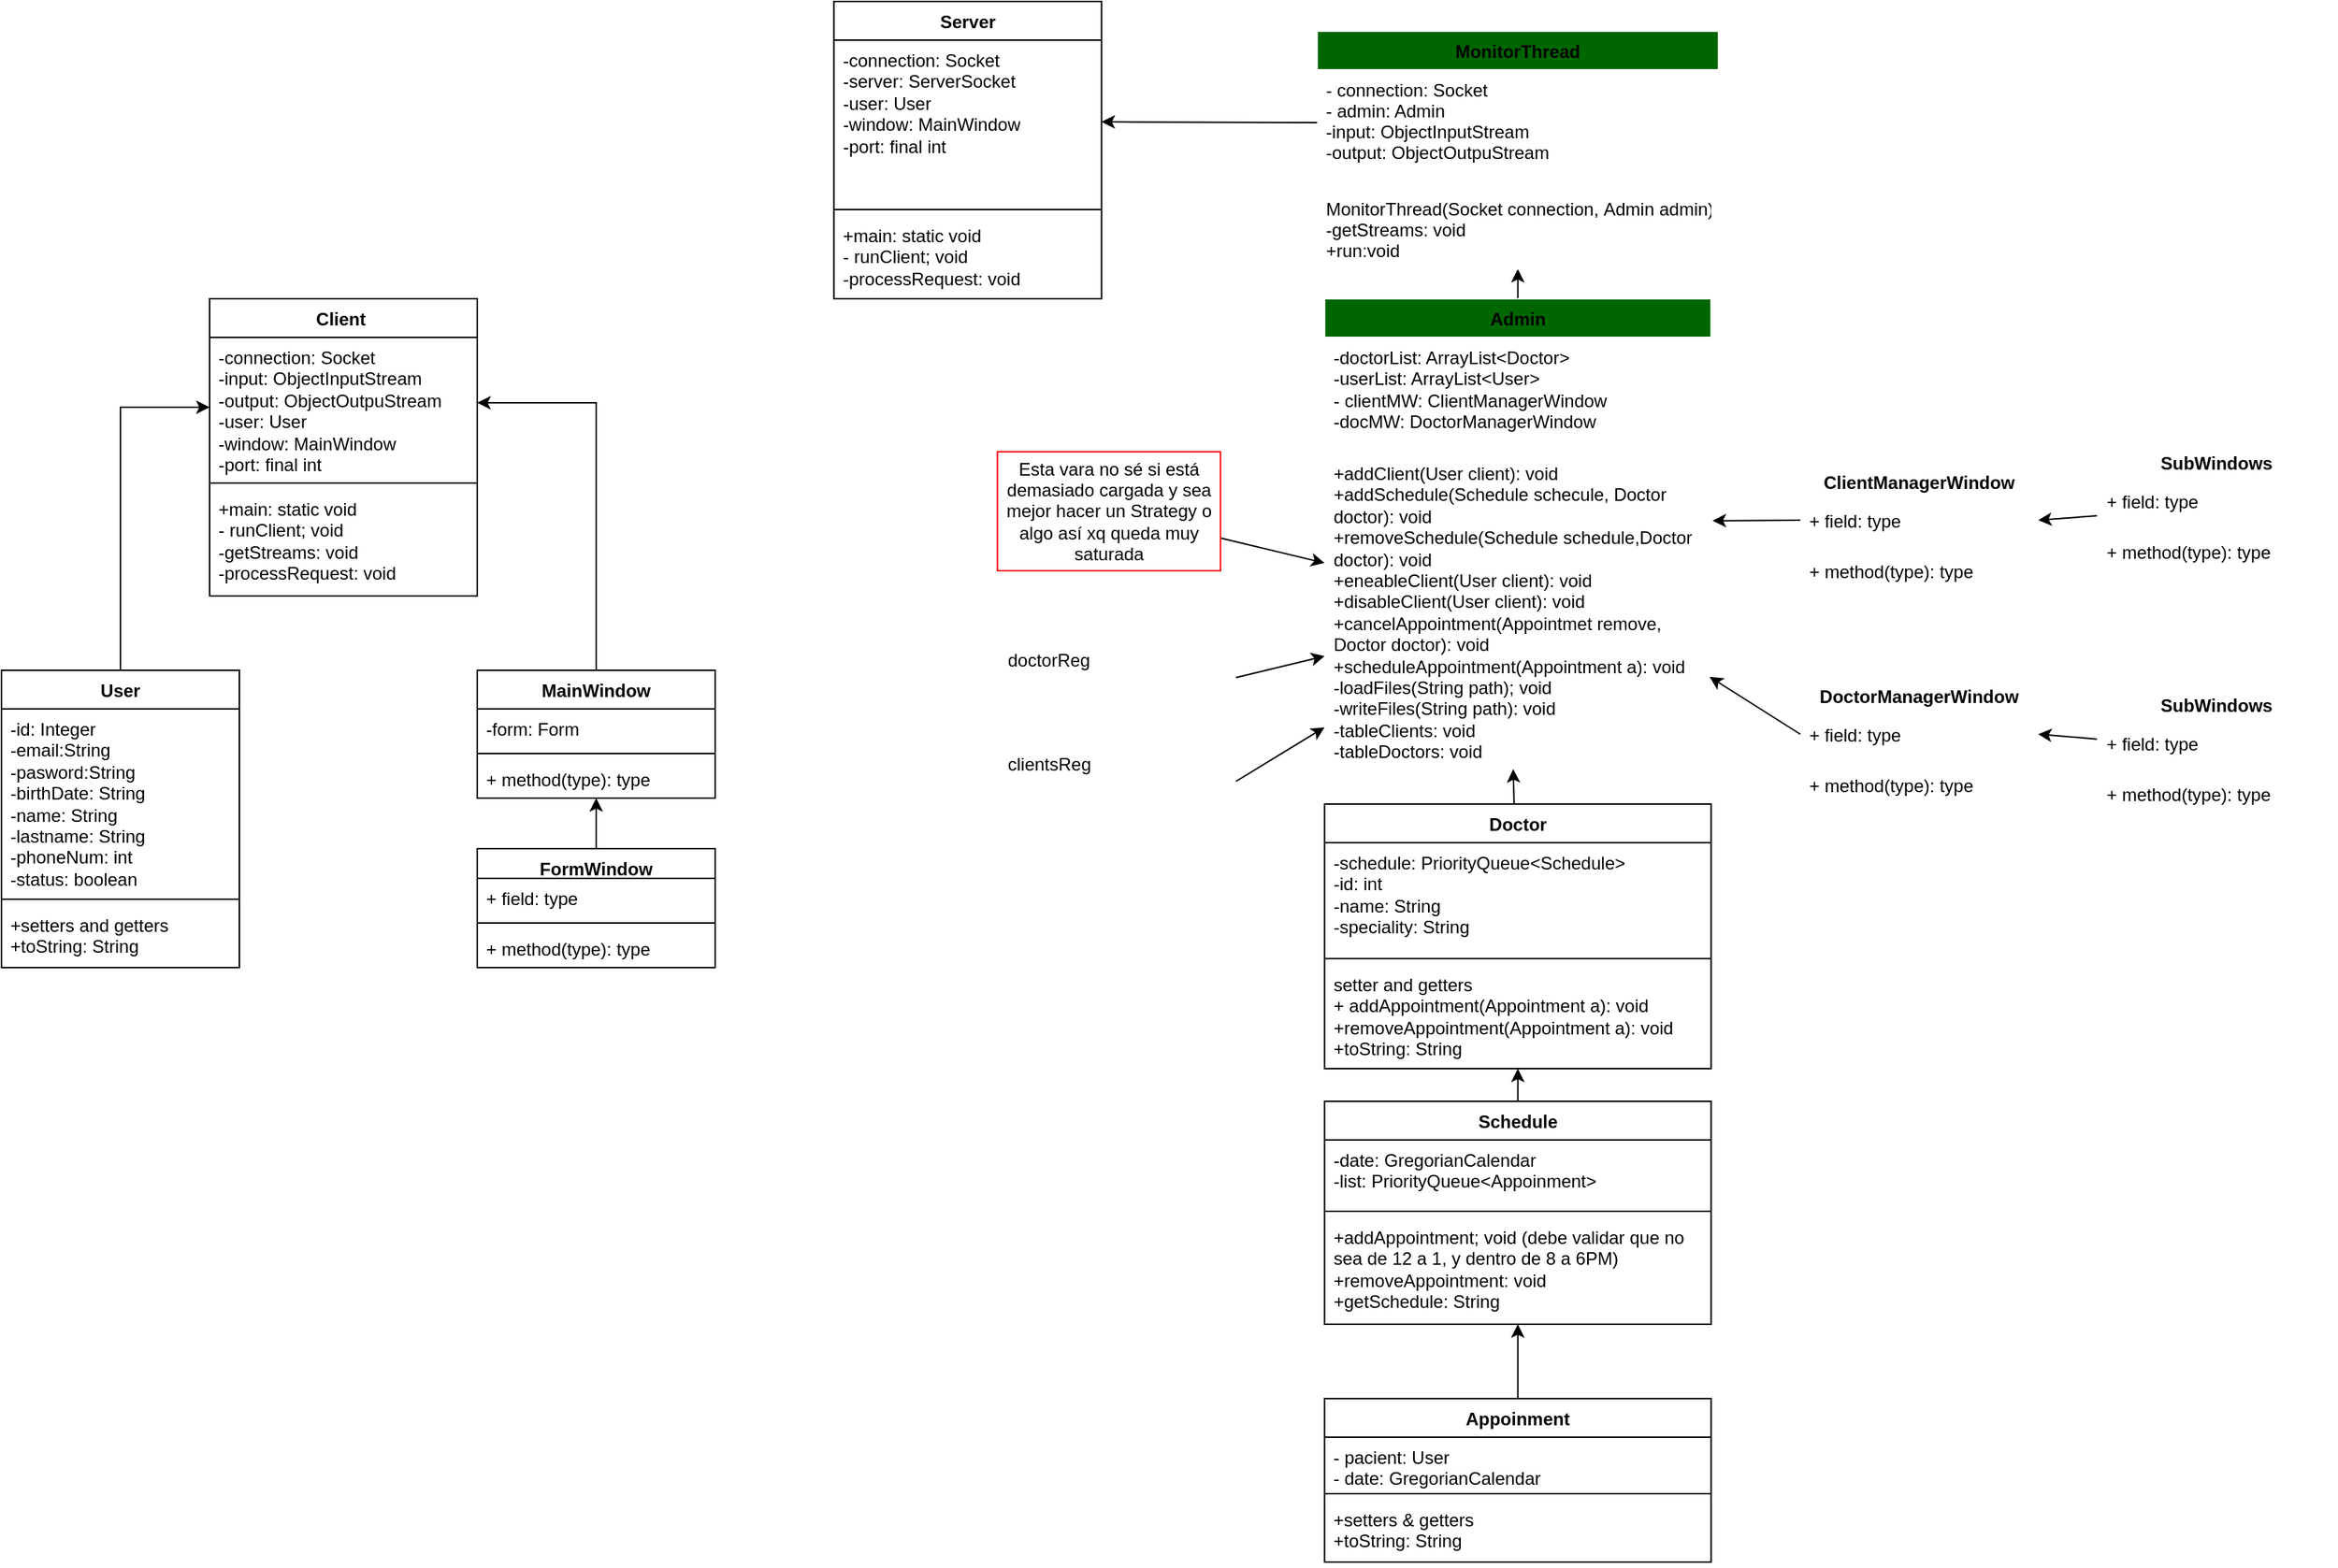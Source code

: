 <mxfile>
    <diagram name="Page-1" id="oQyI5t3MdTqM5o-fADTn">
        <mxGraphModel dx="739" dy="322" grid="1" gridSize="10" guides="1" tooltips="1" connect="1" arrows="1" fold="1" page="1" pageScale="1" pageWidth="850" pageHeight="1100" math="0" shadow="0">
            <root>
                <mxCell id="0"/>
                <mxCell id="1" parent="0"/>
                <mxCell id="qJT7mCyAYyMjX8clzDPy-29" style="edgeStyle=orthogonalEdgeStyle;rounded=0;orthogonalLoop=1;jettySize=auto;html=1;" parent="1" source="qJT7mCyAYyMjX8clzDPy-1" target="qJT7mCyAYyMjX8clzDPy-10" edge="1">
                    <mxGeometry relative="1" as="geometry"/>
                </mxCell>
                <mxCell id="qJT7mCyAYyMjX8clzDPy-1" value="User" style="swimlane;fontStyle=1;align=center;verticalAlign=top;childLayout=stackLayout;horizontal=1;startSize=26;horizontalStack=0;resizeParent=1;resizeParentMax=0;resizeLast=0;collapsible=1;marginBottom=0;whiteSpace=wrap;html=1;" parent="1" vertex="1">
                    <mxGeometry x="130" y="450" width="160" height="200" as="geometry"/>
                </mxCell>
                <mxCell id="qJT7mCyAYyMjX8clzDPy-2" value="-id: Integer&lt;div&gt;-email:String&lt;/div&gt;&lt;div&gt;-pasword:String&lt;/div&gt;&lt;div&gt;-birthDate: String&lt;/div&gt;&lt;div&gt;-name: String&lt;/div&gt;&lt;div&gt;-lastname: String&lt;/div&gt;&lt;div&gt;-phoneNum: int&lt;/div&gt;&lt;div&gt;-status: boolean&lt;/div&gt;" style="text;strokeColor=none;fillColor=none;align=left;verticalAlign=top;spacingLeft=4;spacingRight=4;overflow=hidden;rotatable=0;points=[[0,0.5],[1,0.5]];portConstraint=eastwest;whiteSpace=wrap;html=1;" parent="qJT7mCyAYyMjX8clzDPy-1" vertex="1">
                    <mxGeometry y="26" width="160" height="124" as="geometry"/>
                </mxCell>
                <mxCell id="qJT7mCyAYyMjX8clzDPy-3" value="" style="line;strokeWidth=1;fillColor=none;align=left;verticalAlign=middle;spacingTop=-1;spacingLeft=3;spacingRight=3;rotatable=0;labelPosition=right;points=[];portConstraint=eastwest;strokeColor=inherit;" parent="qJT7mCyAYyMjX8clzDPy-1" vertex="1">
                    <mxGeometry y="150" width="160" height="8" as="geometry"/>
                </mxCell>
                <mxCell id="qJT7mCyAYyMjX8clzDPy-4" value="+setters and getters&lt;div&gt;+toString: String&lt;/div&gt;" style="text;strokeColor=none;fillColor=none;align=left;verticalAlign=top;spacingLeft=4;spacingRight=4;overflow=hidden;rotatable=0;points=[[0,0.5],[1,0.5]];portConstraint=eastwest;whiteSpace=wrap;html=1;" parent="qJT7mCyAYyMjX8clzDPy-1" vertex="1">
                    <mxGeometry y="158" width="160" height="42" as="geometry"/>
                </mxCell>
                <mxCell id="55" style="edgeStyle=none;html=1;" edge="1" parent="1" source="qJT7mCyAYyMjX8clzDPy-5" target="qJT7mCyAYyMjX8clzDPy-16">
                    <mxGeometry relative="1" as="geometry"/>
                </mxCell>
                <mxCell id="qJT7mCyAYyMjX8clzDPy-5" value="FormWindow" style="swimlane;fontStyle=1;align=center;verticalAlign=top;childLayout=stackLayout;horizontal=1;startSize=20;horizontalStack=0;resizeParent=1;resizeParentMax=0;resizeLast=0;collapsible=1;marginBottom=0;whiteSpace=wrap;html=1;" parent="1" vertex="1">
                    <mxGeometry x="450" y="570" width="160" height="80" as="geometry">
                        <mxRectangle x="760" y="1190" width="70" height="30" as="alternateBounds"/>
                    </mxGeometry>
                </mxCell>
                <mxCell id="qJT7mCyAYyMjX8clzDPy-6" value="+ field: type" style="text;strokeColor=none;fillColor=none;align=left;verticalAlign=top;spacingLeft=4;spacingRight=4;overflow=hidden;rotatable=0;points=[[0,0.5],[1,0.5]];portConstraint=eastwest;whiteSpace=wrap;html=1;" parent="qJT7mCyAYyMjX8clzDPy-5" vertex="1">
                    <mxGeometry y="20" width="160" height="26" as="geometry"/>
                </mxCell>
                <mxCell id="qJT7mCyAYyMjX8clzDPy-7" value="" style="line;strokeWidth=1;fillColor=none;align=left;verticalAlign=middle;spacingTop=-1;spacingLeft=3;spacingRight=3;rotatable=0;labelPosition=right;points=[];portConstraint=eastwest;strokeColor=inherit;" parent="qJT7mCyAYyMjX8clzDPy-5" vertex="1">
                    <mxGeometry y="46" width="160" height="8" as="geometry"/>
                </mxCell>
                <mxCell id="qJT7mCyAYyMjX8clzDPy-8" value="+ method(type): type" style="text;strokeColor=none;fillColor=none;align=left;verticalAlign=top;spacingLeft=4;spacingRight=4;overflow=hidden;rotatable=0;points=[[0,0.5],[1,0.5]];portConstraint=eastwest;whiteSpace=wrap;html=1;" parent="qJT7mCyAYyMjX8clzDPy-5" vertex="1">
                    <mxGeometry y="54" width="160" height="26" as="geometry"/>
                </mxCell>
                <mxCell id="qJT7mCyAYyMjX8clzDPy-9" value="Client&amp;nbsp;" style="swimlane;fontStyle=1;align=center;verticalAlign=top;childLayout=stackLayout;horizontal=1;startSize=26;horizontalStack=0;resizeParent=1;resizeParentMax=0;resizeLast=0;collapsible=1;marginBottom=0;whiteSpace=wrap;html=1;" parent="1" vertex="1">
                    <mxGeometry x="270" y="200" width="180" height="200" as="geometry"/>
                </mxCell>
                <mxCell id="qJT7mCyAYyMjX8clzDPy-10" value="-connection: Socket&lt;div&gt;-input: ObjectInputStream&lt;/div&gt;&lt;div&gt;-output: ObjectOutpuStream&lt;/div&gt;&lt;div&gt;-user: User&lt;/div&gt;&lt;div&gt;-window: MainWindow&lt;/div&gt;&lt;div&gt;-port: final int&lt;/div&gt;&lt;div&gt;&lt;br&gt;&lt;/div&gt;&lt;div&gt;&lt;br&gt;&lt;/div&gt;" style="text;strokeColor=none;fillColor=none;align=left;verticalAlign=top;spacingLeft=4;spacingRight=4;overflow=hidden;rotatable=0;points=[[0,0.5],[1,0.5]];portConstraint=eastwest;whiteSpace=wrap;html=1;" parent="qJT7mCyAYyMjX8clzDPy-9" vertex="1">
                    <mxGeometry y="26" width="180" height="94" as="geometry"/>
                </mxCell>
                <mxCell id="qJT7mCyAYyMjX8clzDPy-11" value="" style="line;strokeWidth=1;fillColor=none;align=left;verticalAlign=middle;spacingTop=-1;spacingLeft=3;spacingRight=3;rotatable=0;labelPosition=right;points=[];portConstraint=eastwest;strokeColor=inherit;" parent="qJT7mCyAYyMjX8clzDPy-9" vertex="1">
                    <mxGeometry y="120" width="180" height="8" as="geometry"/>
                </mxCell>
                <mxCell id="qJT7mCyAYyMjX8clzDPy-12" value="+main: static void&lt;div&gt;- runClient; void&lt;/div&gt;&lt;div&gt;-getStreams: void&lt;/div&gt;&lt;div&gt;-processRequest: void&lt;/div&gt;" style="text;strokeColor=none;fillColor=none;align=left;verticalAlign=top;spacingLeft=4;spacingRight=4;overflow=hidden;rotatable=0;points=[[0,0.5],[1,0.5]];portConstraint=eastwest;whiteSpace=wrap;html=1;" parent="qJT7mCyAYyMjX8clzDPy-9" vertex="1">
                    <mxGeometry y="128" width="180" height="72" as="geometry"/>
                </mxCell>
                <mxCell id="qJT7mCyAYyMjX8clzDPy-13" value="MainWindow" style="swimlane;fontStyle=1;align=center;verticalAlign=top;childLayout=stackLayout;horizontal=1;startSize=26;horizontalStack=0;resizeParent=1;resizeParentMax=0;resizeLast=0;collapsible=1;marginBottom=0;whiteSpace=wrap;html=1;" parent="1" vertex="1">
                    <mxGeometry x="450" y="450" width="160" height="86" as="geometry"/>
                </mxCell>
                <mxCell id="qJT7mCyAYyMjX8clzDPy-14" value="-form: Form" style="text;strokeColor=none;fillColor=none;align=left;verticalAlign=top;spacingLeft=4;spacingRight=4;overflow=hidden;rotatable=0;points=[[0,0.5],[1,0.5]];portConstraint=eastwest;whiteSpace=wrap;html=1;" parent="qJT7mCyAYyMjX8clzDPy-13" vertex="1">
                    <mxGeometry y="26" width="160" height="26" as="geometry"/>
                </mxCell>
                <mxCell id="qJT7mCyAYyMjX8clzDPy-15" value="" style="line;strokeWidth=1;fillColor=none;align=left;verticalAlign=middle;spacingTop=-1;spacingLeft=3;spacingRight=3;rotatable=0;labelPosition=right;points=[];portConstraint=eastwest;strokeColor=inherit;" parent="qJT7mCyAYyMjX8clzDPy-13" vertex="1">
                    <mxGeometry y="52" width="160" height="8" as="geometry"/>
                </mxCell>
                <mxCell id="qJT7mCyAYyMjX8clzDPy-16" value="+ method(type): type" style="text;strokeColor=none;fillColor=none;align=left;verticalAlign=top;spacingLeft=4;spacingRight=4;overflow=hidden;rotatable=0;points=[[0,0.5],[1,0.5]];portConstraint=eastwest;whiteSpace=wrap;html=1;" parent="qJT7mCyAYyMjX8clzDPy-13" vertex="1">
                    <mxGeometry y="60" width="160" height="26" as="geometry"/>
                </mxCell>
                <mxCell id="10" style="edgeStyle=none;html=1;" edge="1" parent="1" source="qJT7mCyAYyMjX8clzDPy-17" target="qJT7mCyAYyMjX8clzDPy-24">
                    <mxGeometry relative="1" as="geometry"/>
                </mxCell>
                <mxCell id="qJT7mCyAYyMjX8clzDPy-17" value="Schedule" style="swimlane;fontStyle=1;align=center;verticalAlign=top;childLayout=stackLayout;horizontal=1;startSize=26;horizontalStack=0;resizeParent=1;resizeParentMax=0;resizeLast=0;collapsible=1;marginBottom=0;whiteSpace=wrap;html=1;" parent="1" vertex="1">
                    <mxGeometry x="1019.86" y="740" width="260" height="150" as="geometry"/>
                </mxCell>
                <mxCell id="qJT7mCyAYyMjX8clzDPy-18" value="-date: GregorianCalendar&lt;div&gt;-list: PriorityQueue&amp;lt;Appoinment&amp;gt;&lt;/div&gt;" style="text;strokeColor=none;fillColor=none;align=left;verticalAlign=top;spacingLeft=4;spacingRight=4;overflow=hidden;rotatable=0;points=[[0,0.5],[1,0.5]];portConstraint=eastwest;whiteSpace=wrap;html=1;" parent="qJT7mCyAYyMjX8clzDPy-17" vertex="1">
                    <mxGeometry y="26" width="260" height="44" as="geometry"/>
                </mxCell>
                <mxCell id="qJT7mCyAYyMjX8clzDPy-19" value="" style="line;strokeWidth=1;fillColor=none;align=left;verticalAlign=middle;spacingTop=-1;spacingLeft=3;spacingRight=3;rotatable=0;labelPosition=right;points=[];portConstraint=eastwest;strokeColor=inherit;" parent="qJT7mCyAYyMjX8clzDPy-17" vertex="1">
                    <mxGeometry y="70" width="260" height="8" as="geometry"/>
                </mxCell>
                <mxCell id="qJT7mCyAYyMjX8clzDPy-20" value="+addAppointment; void (debe validar que no sea de 12 a 1, y dentro de 8 a 6PM)&lt;div&gt;+removeAppointment: void&lt;br&gt;+getSchedule: String&lt;/div&gt;" style="text;strokeColor=none;fillColor=none;align=left;verticalAlign=top;spacingLeft=4;spacingRight=4;overflow=hidden;rotatable=0;points=[[0,0.5],[1,0.5]];portConstraint=eastwest;whiteSpace=wrap;html=1;" parent="qJT7mCyAYyMjX8clzDPy-17" vertex="1">
                    <mxGeometry y="78" width="260" height="72" as="geometry"/>
                </mxCell>
                <mxCell id="7" style="html=1;entryX=0.488;entryY=1.012;entryDx=0;entryDy=0;entryPerimeter=0;" edge="1" parent="1" source="qJT7mCyAYyMjX8clzDPy-21" target="qJT7mCyAYyMjX8clzDPy-28">
                    <mxGeometry relative="1" as="geometry"/>
                </mxCell>
                <mxCell id="qJT7mCyAYyMjX8clzDPy-21" value="Doctor" style="swimlane;fontStyle=1;align=center;verticalAlign=top;childLayout=stackLayout;horizontal=1;startSize=26;horizontalStack=0;resizeParent=1;resizeParentMax=0;resizeLast=0;collapsible=1;marginBottom=0;whiteSpace=wrap;html=1;" parent="1" vertex="1">
                    <mxGeometry x="1019.86" y="540" width="260" height="178" as="geometry"/>
                </mxCell>
                <mxCell id="qJT7mCyAYyMjX8clzDPy-22" value="-schedule: PriorityQueue&amp;lt;Schedule&amp;gt;&lt;div&gt;-id: int&lt;/div&gt;&lt;div&gt;-name: String&lt;/div&gt;&lt;div&gt;-speciality: String&lt;/div&gt;" style="text;strokeColor=none;fillColor=none;align=left;verticalAlign=top;spacingLeft=4;spacingRight=4;overflow=hidden;rotatable=0;points=[[0,0.5],[1,0.5]];portConstraint=eastwest;whiteSpace=wrap;html=1;" parent="qJT7mCyAYyMjX8clzDPy-21" vertex="1">
                    <mxGeometry y="26" width="260" height="74" as="geometry"/>
                </mxCell>
                <mxCell id="qJT7mCyAYyMjX8clzDPy-23" value="" style="line;strokeWidth=1;fillColor=none;align=left;verticalAlign=middle;spacingTop=-1;spacingLeft=3;spacingRight=3;rotatable=0;labelPosition=right;points=[];portConstraint=eastwest;strokeColor=inherit;" parent="qJT7mCyAYyMjX8clzDPy-21" vertex="1">
                    <mxGeometry y="100" width="260" height="8" as="geometry"/>
                </mxCell>
                <mxCell id="qJT7mCyAYyMjX8clzDPy-24" value="setter and getters&lt;br&gt;+ addAppointment(Appointment a): void&lt;div&gt;+removeAppointment(Appointment a): void&lt;/div&gt;&lt;div&gt;+toString: String&lt;/div&gt;&lt;div&gt;&lt;br&gt;&lt;/div&gt;" style="text;strokeColor=none;fillColor=none;align=left;verticalAlign=top;spacingLeft=4;spacingRight=4;overflow=hidden;rotatable=0;points=[[0,0.5],[1,0.5]];portConstraint=eastwest;whiteSpace=wrap;html=1;" parent="qJT7mCyAYyMjX8clzDPy-21" vertex="1">
                    <mxGeometry y="108" width="260" height="70" as="geometry"/>
                </mxCell>
                <mxCell id="54" style="edgeStyle=none;html=1;" edge="1" parent="1" source="qJT7mCyAYyMjX8clzDPy-25" target="46">
                    <mxGeometry relative="1" as="geometry"/>
                </mxCell>
                <mxCell id="qJT7mCyAYyMjX8clzDPy-25" value="Admin" style="swimlane;fontStyle=1;align=center;verticalAlign=top;childLayout=stackLayout;horizontal=1;startSize=26;horizontalStack=0;resizeParent=1;resizeParentMax=0;resizeLast=0;collapsible=1;marginBottom=0;whiteSpace=wrap;html=1;fillColor=#006600;strokeColor=#FFFFFF;" parent="1" vertex="1">
                    <mxGeometry x="1019.86" y="200" width="260" height="314" as="geometry"/>
                </mxCell>
                <mxCell id="qJT7mCyAYyMjX8clzDPy-26" value="-doctorList: ArrayList&amp;lt;Doctor&amp;gt;&lt;div&gt;-userList: ArrayList&amp;lt;User&amp;gt;&lt;/div&gt;&lt;div&gt;- clientMW: ClientManagerWindow&lt;/div&gt;&lt;div&gt;-docMW: DoctorManagerWindow&lt;/div&gt;" style="text;strokeColor=none;fillColor=none;align=left;verticalAlign=top;spacingLeft=4;spacingRight=4;overflow=hidden;rotatable=0;points=[[0,0.5],[1,0.5]];portConstraint=eastwest;whiteSpace=wrap;html=1;" parent="qJT7mCyAYyMjX8clzDPy-25" vertex="1">
                    <mxGeometry y="26" width="260" height="70" as="geometry"/>
                </mxCell>
                <mxCell id="qJT7mCyAYyMjX8clzDPy-27" value="" style="line;strokeWidth=1;fillColor=none;align=left;verticalAlign=middle;spacingTop=-1;spacingLeft=3;spacingRight=3;rotatable=0;labelPosition=right;points=[];portConstraint=eastwest;strokeColor=inherit;" parent="qJT7mCyAYyMjX8clzDPy-25" vertex="1">
                    <mxGeometry y="96" width="260" height="8" as="geometry"/>
                </mxCell>
                <mxCell id="qJT7mCyAYyMjX8clzDPy-28" value="+addClient(User client): void&lt;div&gt;&lt;span style=&quot;background-color: initial;&quot;&gt;+addSchedule(Schedule schecule, Doctor doctor): void&lt;/span&gt;&lt;br&gt;&lt;/div&gt;&lt;div&gt;+removeSchedule(Schedule schedule,Doctor doctor): void&lt;/div&gt;&lt;div&gt;+eneableClient(User client): void&lt;/div&gt;&lt;div&gt;+disableClient(User client): void&lt;/div&gt;&lt;div&gt;+cancelAppointment(Appointmet remove, Doctor doctor): void&lt;/div&gt;&lt;div&gt;+scheduleAppointment(Appointment a): void&lt;/div&gt;&lt;div&gt;-loadFiles(String path); void&lt;/div&gt;&lt;div&gt;-writeFiles(String path): void&lt;/div&gt;&lt;div&gt;&lt;div&gt;-tableClients: void&lt;/div&gt;&lt;div&gt;-tableDoctors: void&lt;/div&gt;&lt;/div&gt;" style="text;strokeColor=none;fillColor=none;align=left;verticalAlign=top;spacingLeft=4;spacingRight=4;overflow=hidden;rotatable=0;points=[[0,0.5],[1,0.5]];portConstraint=eastwest;whiteSpace=wrap;html=1;" parent="qJT7mCyAYyMjX8clzDPy-25" vertex="1">
                    <mxGeometry y="104" width="260" height="210" as="geometry"/>
                </mxCell>
                <mxCell id="qJT7mCyAYyMjX8clzDPy-30" style="edgeStyle=orthogonalEdgeStyle;rounded=0;orthogonalLoop=1;jettySize=auto;html=1;" parent="1" source="qJT7mCyAYyMjX8clzDPy-13" edge="1">
                    <mxGeometry relative="1" as="geometry">
                        <mxPoint x="450" y="270" as="targetPoint"/>
                        <Array as="points">
                            <mxPoint x="530" y="270"/>
                            <mxPoint x="450" y="270"/>
                        </Array>
                    </mxGeometry>
                </mxCell>
                <mxCell id="6" style="edgeStyle=none;html=1;" edge="1" parent="1" source="2" target="qJT7mCyAYyMjX8clzDPy-20">
                    <mxGeometry relative="1" as="geometry"/>
                </mxCell>
                <mxCell id="2" value="Appoinment" style="swimlane;fontStyle=1;align=center;verticalAlign=top;childLayout=stackLayout;horizontal=1;startSize=26;horizontalStack=0;resizeParent=1;resizeParentMax=0;resizeLast=0;collapsible=1;marginBottom=0;" vertex="1" parent="1">
                    <mxGeometry x="1019.86" y="940" width="260" height="110" as="geometry"/>
                </mxCell>
                <mxCell id="3" value="- pacient: User&#10;- date: GregorianCalendar&#10;" style="text;strokeColor=none;fillColor=none;align=left;verticalAlign=top;spacingLeft=4;spacingRight=4;overflow=hidden;rotatable=0;points=[[0,0.5],[1,0.5]];portConstraint=eastwest;" vertex="1" parent="2">
                    <mxGeometry y="26" width="260" height="34" as="geometry"/>
                </mxCell>
                <mxCell id="4" value="" style="line;strokeWidth=1;fillColor=none;align=left;verticalAlign=middle;spacingTop=-1;spacingLeft=3;spacingRight=3;rotatable=0;labelPosition=right;points=[];portConstraint=eastwest;strokeColor=inherit;" vertex="1" parent="2">
                    <mxGeometry y="60" width="260" height="8" as="geometry"/>
                </mxCell>
                <mxCell id="5" value="+setters &amp; getters&#10;+toString: String" style="text;strokeColor=none;fillColor=none;align=left;verticalAlign=top;spacingLeft=4;spacingRight=4;overflow=hidden;rotatable=0;points=[[0,0.5],[1,0.5]];portConstraint=eastwest;" vertex="1" parent="2">
                    <mxGeometry y="68" width="260" height="42" as="geometry"/>
                </mxCell>
                <mxCell id="14" style="edgeStyle=none;html=1;" edge="1" parent="1" source="13" target="qJT7mCyAYyMjX8clzDPy-28">
                    <mxGeometry relative="1" as="geometry"/>
                </mxCell>
                <mxCell id="13" value="Esta vara no sé si está demasiado cargada y sea mejor hacer un Strategy o algo así xq queda muy saturada" style="whiteSpace=wrap;html=1;strokeColor=#FF0000;fillColor=none;" vertex="1" parent="1">
                    <mxGeometry x="799.86" y="303" width="150" height="80" as="geometry"/>
                </mxCell>
                <mxCell id="15" value="ClientManagerWindow" style="swimlane;fontStyle=1;align=center;verticalAlign=top;childLayout=stackLayout;horizontal=1;startSize=26;horizontalStack=0;resizeParent=1;resizeParentMax=0;resizeLast=0;collapsible=1;marginBottom=0;strokeColor=#FFFFFF;fillColor=none;" vertex="1" parent="1">
                    <mxGeometry x="1339.86" y="310" width="160" height="86" as="geometry"/>
                </mxCell>
                <mxCell id="16" value="+ field: type" style="text;strokeColor=none;fillColor=none;align=left;verticalAlign=top;spacingLeft=4;spacingRight=4;overflow=hidden;rotatable=0;points=[[0,0.5],[1,0.5]];portConstraint=eastwest;" vertex="1" parent="15">
                    <mxGeometry y="26" width="160" height="26" as="geometry"/>
                </mxCell>
                <mxCell id="17" value="" style="line;strokeWidth=1;fillColor=none;align=left;verticalAlign=middle;spacingTop=-1;spacingLeft=3;spacingRight=3;rotatable=0;labelPosition=right;points=[];portConstraint=eastwest;strokeColor=inherit;" vertex="1" parent="15">
                    <mxGeometry y="52" width="160" height="8" as="geometry"/>
                </mxCell>
                <mxCell id="18" value="+ method(type): type" style="text;strokeColor=none;fillColor=none;align=left;verticalAlign=top;spacingLeft=4;spacingRight=4;overflow=hidden;rotatable=0;points=[[0,0.5],[1,0.5]];portConstraint=eastwest;" vertex="1" parent="15">
                    <mxGeometry y="60" width="160" height="26" as="geometry"/>
                </mxCell>
                <mxCell id="19" value="DoctorManagerWindow" style="swimlane;fontStyle=1;align=center;verticalAlign=top;childLayout=stackLayout;horizontal=1;startSize=26;horizontalStack=0;resizeParent=1;resizeParentMax=0;resizeLast=0;collapsible=1;marginBottom=0;strokeColor=#FFFFFF;fillColor=none;" vertex="1" parent="1">
                    <mxGeometry x="1339.86" y="454" width="160" height="86" as="geometry"/>
                </mxCell>
                <mxCell id="20" value="+ field: type" style="text;strokeColor=none;fillColor=none;align=left;verticalAlign=top;spacingLeft=4;spacingRight=4;overflow=hidden;rotatable=0;points=[[0,0.5],[1,0.5]];portConstraint=eastwest;" vertex="1" parent="19">
                    <mxGeometry y="26" width="160" height="26" as="geometry"/>
                </mxCell>
                <mxCell id="21" value="" style="line;strokeWidth=1;fillColor=none;align=left;verticalAlign=middle;spacingTop=-1;spacingLeft=3;spacingRight=3;rotatable=0;labelPosition=right;points=[];portConstraint=eastwest;strokeColor=inherit;" vertex="1" parent="19">
                    <mxGeometry y="52" width="160" height="8" as="geometry"/>
                </mxCell>
                <mxCell id="22" value="+ method(type): type" style="text;strokeColor=none;fillColor=none;align=left;verticalAlign=top;spacingLeft=4;spacingRight=4;overflow=hidden;rotatable=0;points=[[0,0.5],[1,0.5]];portConstraint=eastwest;" vertex="1" parent="19">
                    <mxGeometry y="60" width="160" height="26" as="geometry"/>
                </mxCell>
                <mxCell id="24" style="edgeStyle=none;html=1;entryX=0.996;entryY=0.716;entryDx=0;entryDy=0;entryPerimeter=0;exitX=0;exitY=0.5;exitDx=0;exitDy=0;" edge="1" parent="1" source="20" target="qJT7mCyAYyMjX8clzDPy-28">
                    <mxGeometry relative="1" as="geometry"/>
                </mxCell>
                <mxCell id="25" style="edgeStyle=none;html=1;entryX=1.004;entryY=0.216;entryDx=0;entryDy=0;entryPerimeter=0;exitX=0;exitY=0.5;exitDx=0;exitDy=0;" edge="1" parent="1" source="16" target="qJT7mCyAYyMjX8clzDPy-28">
                    <mxGeometry relative="1" as="geometry"/>
                </mxCell>
                <mxCell id="36" style="edgeStyle=none;html=1;entryX=1;entryY=0.5;entryDx=0;entryDy=0;" edge="1" parent="1" source="27" target="16">
                    <mxGeometry relative="1" as="geometry"/>
                </mxCell>
                <mxCell id="27" value="SubWindows" style="swimlane;fontStyle=1;align=center;verticalAlign=top;childLayout=stackLayout;horizontal=1;startSize=26;horizontalStack=0;resizeParent=1;resizeParentMax=0;resizeLast=0;collapsible=1;marginBottom=0;strokeColor=#FFFFFF;fillColor=none;" vertex="1" parent="1">
                    <mxGeometry x="1539.86" y="297" width="160" height="86" as="geometry"/>
                </mxCell>
                <mxCell id="28" value="+ field: type" style="text;strokeColor=none;fillColor=none;align=left;verticalAlign=top;spacingLeft=4;spacingRight=4;overflow=hidden;rotatable=0;points=[[0,0.5],[1,0.5]];portConstraint=eastwest;" vertex="1" parent="27">
                    <mxGeometry y="26" width="160" height="26" as="geometry"/>
                </mxCell>
                <mxCell id="29" value="" style="line;strokeWidth=1;fillColor=none;align=left;verticalAlign=middle;spacingTop=-1;spacingLeft=3;spacingRight=3;rotatable=0;labelPosition=right;points=[];portConstraint=eastwest;strokeColor=inherit;" vertex="1" parent="27">
                    <mxGeometry y="52" width="160" height="8" as="geometry"/>
                </mxCell>
                <mxCell id="30" value="+ method(type): type" style="text;strokeColor=none;fillColor=none;align=left;verticalAlign=top;spacingLeft=4;spacingRight=4;overflow=hidden;rotatable=0;points=[[0,0.5],[1,0.5]];portConstraint=eastwest;" vertex="1" parent="27">
                    <mxGeometry y="60" width="160" height="26" as="geometry"/>
                </mxCell>
                <mxCell id="35" style="edgeStyle=none;html=1;entryX=1;entryY=0.5;entryDx=0;entryDy=0;" edge="1" parent="1" source="31" target="20">
                    <mxGeometry relative="1" as="geometry"/>
                </mxCell>
                <mxCell id="31" value="SubWindows" style="swimlane;fontStyle=1;align=center;verticalAlign=top;childLayout=stackLayout;horizontal=1;startSize=26;horizontalStack=0;resizeParent=1;resizeParentMax=0;resizeLast=0;collapsible=1;marginBottom=0;strokeColor=#FFFFFF;fillColor=none;" vertex="1" parent="1">
                    <mxGeometry x="1539.86" y="460" width="160" height="86" as="geometry"/>
                </mxCell>
                <mxCell id="32" value="+ field: type" style="text;strokeColor=none;fillColor=none;align=left;verticalAlign=top;spacingLeft=4;spacingRight=4;overflow=hidden;rotatable=0;points=[[0,0.5],[1,0.5]];portConstraint=eastwest;" vertex="1" parent="31">
                    <mxGeometry y="26" width="160" height="26" as="geometry"/>
                </mxCell>
                <mxCell id="33" value="" style="line;strokeWidth=1;fillColor=none;align=left;verticalAlign=middle;spacingTop=-1;spacingLeft=3;spacingRight=3;rotatable=0;labelPosition=right;points=[];portConstraint=eastwest;strokeColor=inherit;" vertex="1" parent="31">
                    <mxGeometry y="52" width="160" height="8" as="geometry"/>
                </mxCell>
                <mxCell id="34" value="+ method(type): type" style="text;strokeColor=none;fillColor=none;align=left;verticalAlign=top;spacingLeft=4;spacingRight=4;overflow=hidden;rotatable=0;points=[[0,0.5],[1,0.5]];portConstraint=eastwest;" vertex="1" parent="31">
                    <mxGeometry y="60" width="160" height="26" as="geometry"/>
                </mxCell>
                <mxCell id="38" value="Server" style="swimlane;fontStyle=1;align=center;verticalAlign=top;childLayout=stackLayout;horizontal=1;startSize=26;horizontalStack=0;resizeParent=1;resizeParentMax=0;resizeLast=0;collapsible=1;marginBottom=0;whiteSpace=wrap;html=1;" vertex="1" parent="1">
                    <mxGeometry x="689.86" width="180" height="200" as="geometry"/>
                </mxCell>
                <mxCell id="39" value="-connection: Socket&lt;br&gt;-server: ServerSocket&lt;br&gt;&lt;div&gt;-user: User&lt;/div&gt;&lt;div&gt;-window: MainWindow&lt;/div&gt;&lt;div&gt;-port: final int&lt;/div&gt;&lt;div&gt;&lt;br&gt;&lt;/div&gt;&lt;div&gt;&lt;br&gt;&lt;/div&gt;" style="text;strokeColor=none;fillColor=none;align=left;verticalAlign=top;spacingLeft=4;spacingRight=4;overflow=hidden;rotatable=0;points=[[0,0.5],[1,0.5]];portConstraint=eastwest;whiteSpace=wrap;html=1;" vertex="1" parent="38">
                    <mxGeometry y="26" width="180" height="110" as="geometry"/>
                </mxCell>
                <mxCell id="40" value="" style="line;strokeWidth=1;fillColor=none;align=left;verticalAlign=middle;spacingTop=-1;spacingLeft=3;spacingRight=3;rotatable=0;labelPosition=right;points=[];portConstraint=eastwest;strokeColor=inherit;" vertex="1" parent="38">
                    <mxGeometry y="136" width="180" height="8" as="geometry"/>
                </mxCell>
                <mxCell id="41" value="+main: static void&lt;div&gt;- runClient; void&lt;/div&gt;&lt;div&gt;-processRequest: void&lt;/div&gt;" style="text;strokeColor=none;fillColor=none;align=left;verticalAlign=top;spacingLeft=4;spacingRight=4;overflow=hidden;rotatable=0;points=[[0,0.5],[1,0.5]];portConstraint=eastwest;whiteSpace=wrap;html=1;" vertex="1" parent="38">
                    <mxGeometry y="144" width="180" height="56" as="geometry"/>
                </mxCell>
                <mxCell id="43" value="MonitorThread" style="swimlane;fontStyle=1;align=center;verticalAlign=top;childLayout=stackLayout;horizontal=1;startSize=26;horizontalStack=0;resizeParent=1;resizeParentMax=0;resizeLast=0;collapsible=1;marginBottom=0;strokeColor=#FFFFFF;fillColor=#006600;" vertex="1" parent="1">
                    <mxGeometry x="1014.86" y="20" width="270" height="160" as="geometry"/>
                </mxCell>
                <mxCell id="44" value="- connection: Socket&#10;- admin: Admin&#10;-input: ObjectInputStream&#10;-output: ObjectOutpuStream" style="text;strokeColor=none;fillColor=none;align=left;verticalAlign=top;spacingLeft=4;spacingRight=4;overflow=hidden;rotatable=0;points=[[0,0.5],[1,0.5]];portConstraint=eastwest;" vertex="1" parent="43">
                    <mxGeometry y="26" width="270" height="72" as="geometry"/>
                </mxCell>
                <mxCell id="45" value="" style="line;strokeWidth=1;fillColor=none;align=left;verticalAlign=middle;spacingTop=-1;spacingLeft=3;spacingRight=3;rotatable=0;labelPosition=right;points=[];portConstraint=eastwest;strokeColor=inherit;" vertex="1" parent="43">
                    <mxGeometry y="98" width="270" height="8" as="geometry"/>
                </mxCell>
                <mxCell id="46" value="MonitorThread(Socket connection, Admin admin)&#10;-getStreams: void&#10;+run:void&#10;" style="text;strokeColor=none;fillColor=none;align=left;verticalAlign=top;spacingLeft=4;spacingRight=4;overflow=hidden;rotatable=0;points=[[0,0.5],[1,0.5]];portConstraint=eastwest;" vertex="1" parent="43">
                    <mxGeometry y="106" width="270" height="54" as="geometry"/>
                </mxCell>
                <mxCell id="51" style="edgeStyle=none;html=1;exitX=0;exitY=0;exitDx=160;exitDy=25;exitPerimeter=0;" edge="1" parent="1" source="47" target="qJT7mCyAYyMjX8clzDPy-28">
                    <mxGeometry relative="1" as="geometry"/>
                </mxCell>
                <mxCell id="47" value="" style="shape=note2;boundedLbl=1;whiteSpace=wrap;html=1;size=25;verticalAlign=top;align=center;strokeColor=#FFFFFF;fillColor=none;" vertex="1" parent="1">
                    <mxGeometry x="799.86" y="430" width="160" height="60" as="geometry"/>
                </mxCell>
                <mxCell id="48" value="doctorReg" style="resizeWidth=1;part=1;strokeColor=none;fillColor=none;align=left;spacingLeft=5;" vertex="1" parent="47">
                    <mxGeometry width="160" height="25" relative="1" as="geometry"/>
                </mxCell>
                <mxCell id="52" style="edgeStyle=none;html=1;exitX=1;exitY=1;exitDx=0;exitDy=0;" edge="1" parent="1" source="50" target="qJT7mCyAYyMjX8clzDPy-28">
                    <mxGeometry relative="1" as="geometry"/>
                </mxCell>
                <mxCell id="49" value="" style="shape=note2;boundedLbl=1;whiteSpace=wrap;html=1;size=25;verticalAlign=top;align=center;strokeColor=#FFFFFF;fillColor=none;" vertex="1" parent="1">
                    <mxGeometry x="799.86" y="500" width="160" height="60" as="geometry"/>
                </mxCell>
                <mxCell id="50" value="clientsReg" style="resizeWidth=1;part=1;strokeColor=none;fillColor=none;align=left;spacingLeft=5;" vertex="1" parent="49">
                    <mxGeometry width="160" height="25" relative="1" as="geometry"/>
                </mxCell>
                <mxCell id="53" style="edgeStyle=none;html=1;entryX=1;entryY=0.5;entryDx=0;entryDy=0;" edge="1" parent="1" source="44" target="39">
                    <mxGeometry relative="1" as="geometry">
                        <mxPoint x="879.86" y="12.0" as="targetPoint"/>
                    </mxGeometry>
                </mxCell>
            </root>
        </mxGraphModel>
    </diagram>
</mxfile>